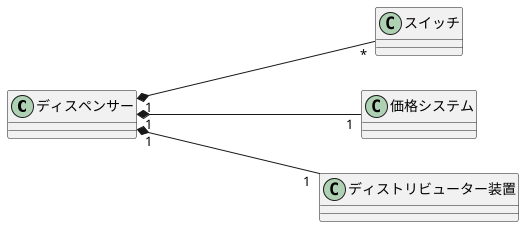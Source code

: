 @startuml
left to right direction
class ディスペンサー{
}
class スイッチ{
}
class 価格システム{
}
class ディストリビューター装置{
}
ディスペンサー "1"*----"*"スイッチ 
ディスペンサー "1"*----"1"価格システム
ディスペンサー "1"*----"1"ディストリビューター装置
@enduml
